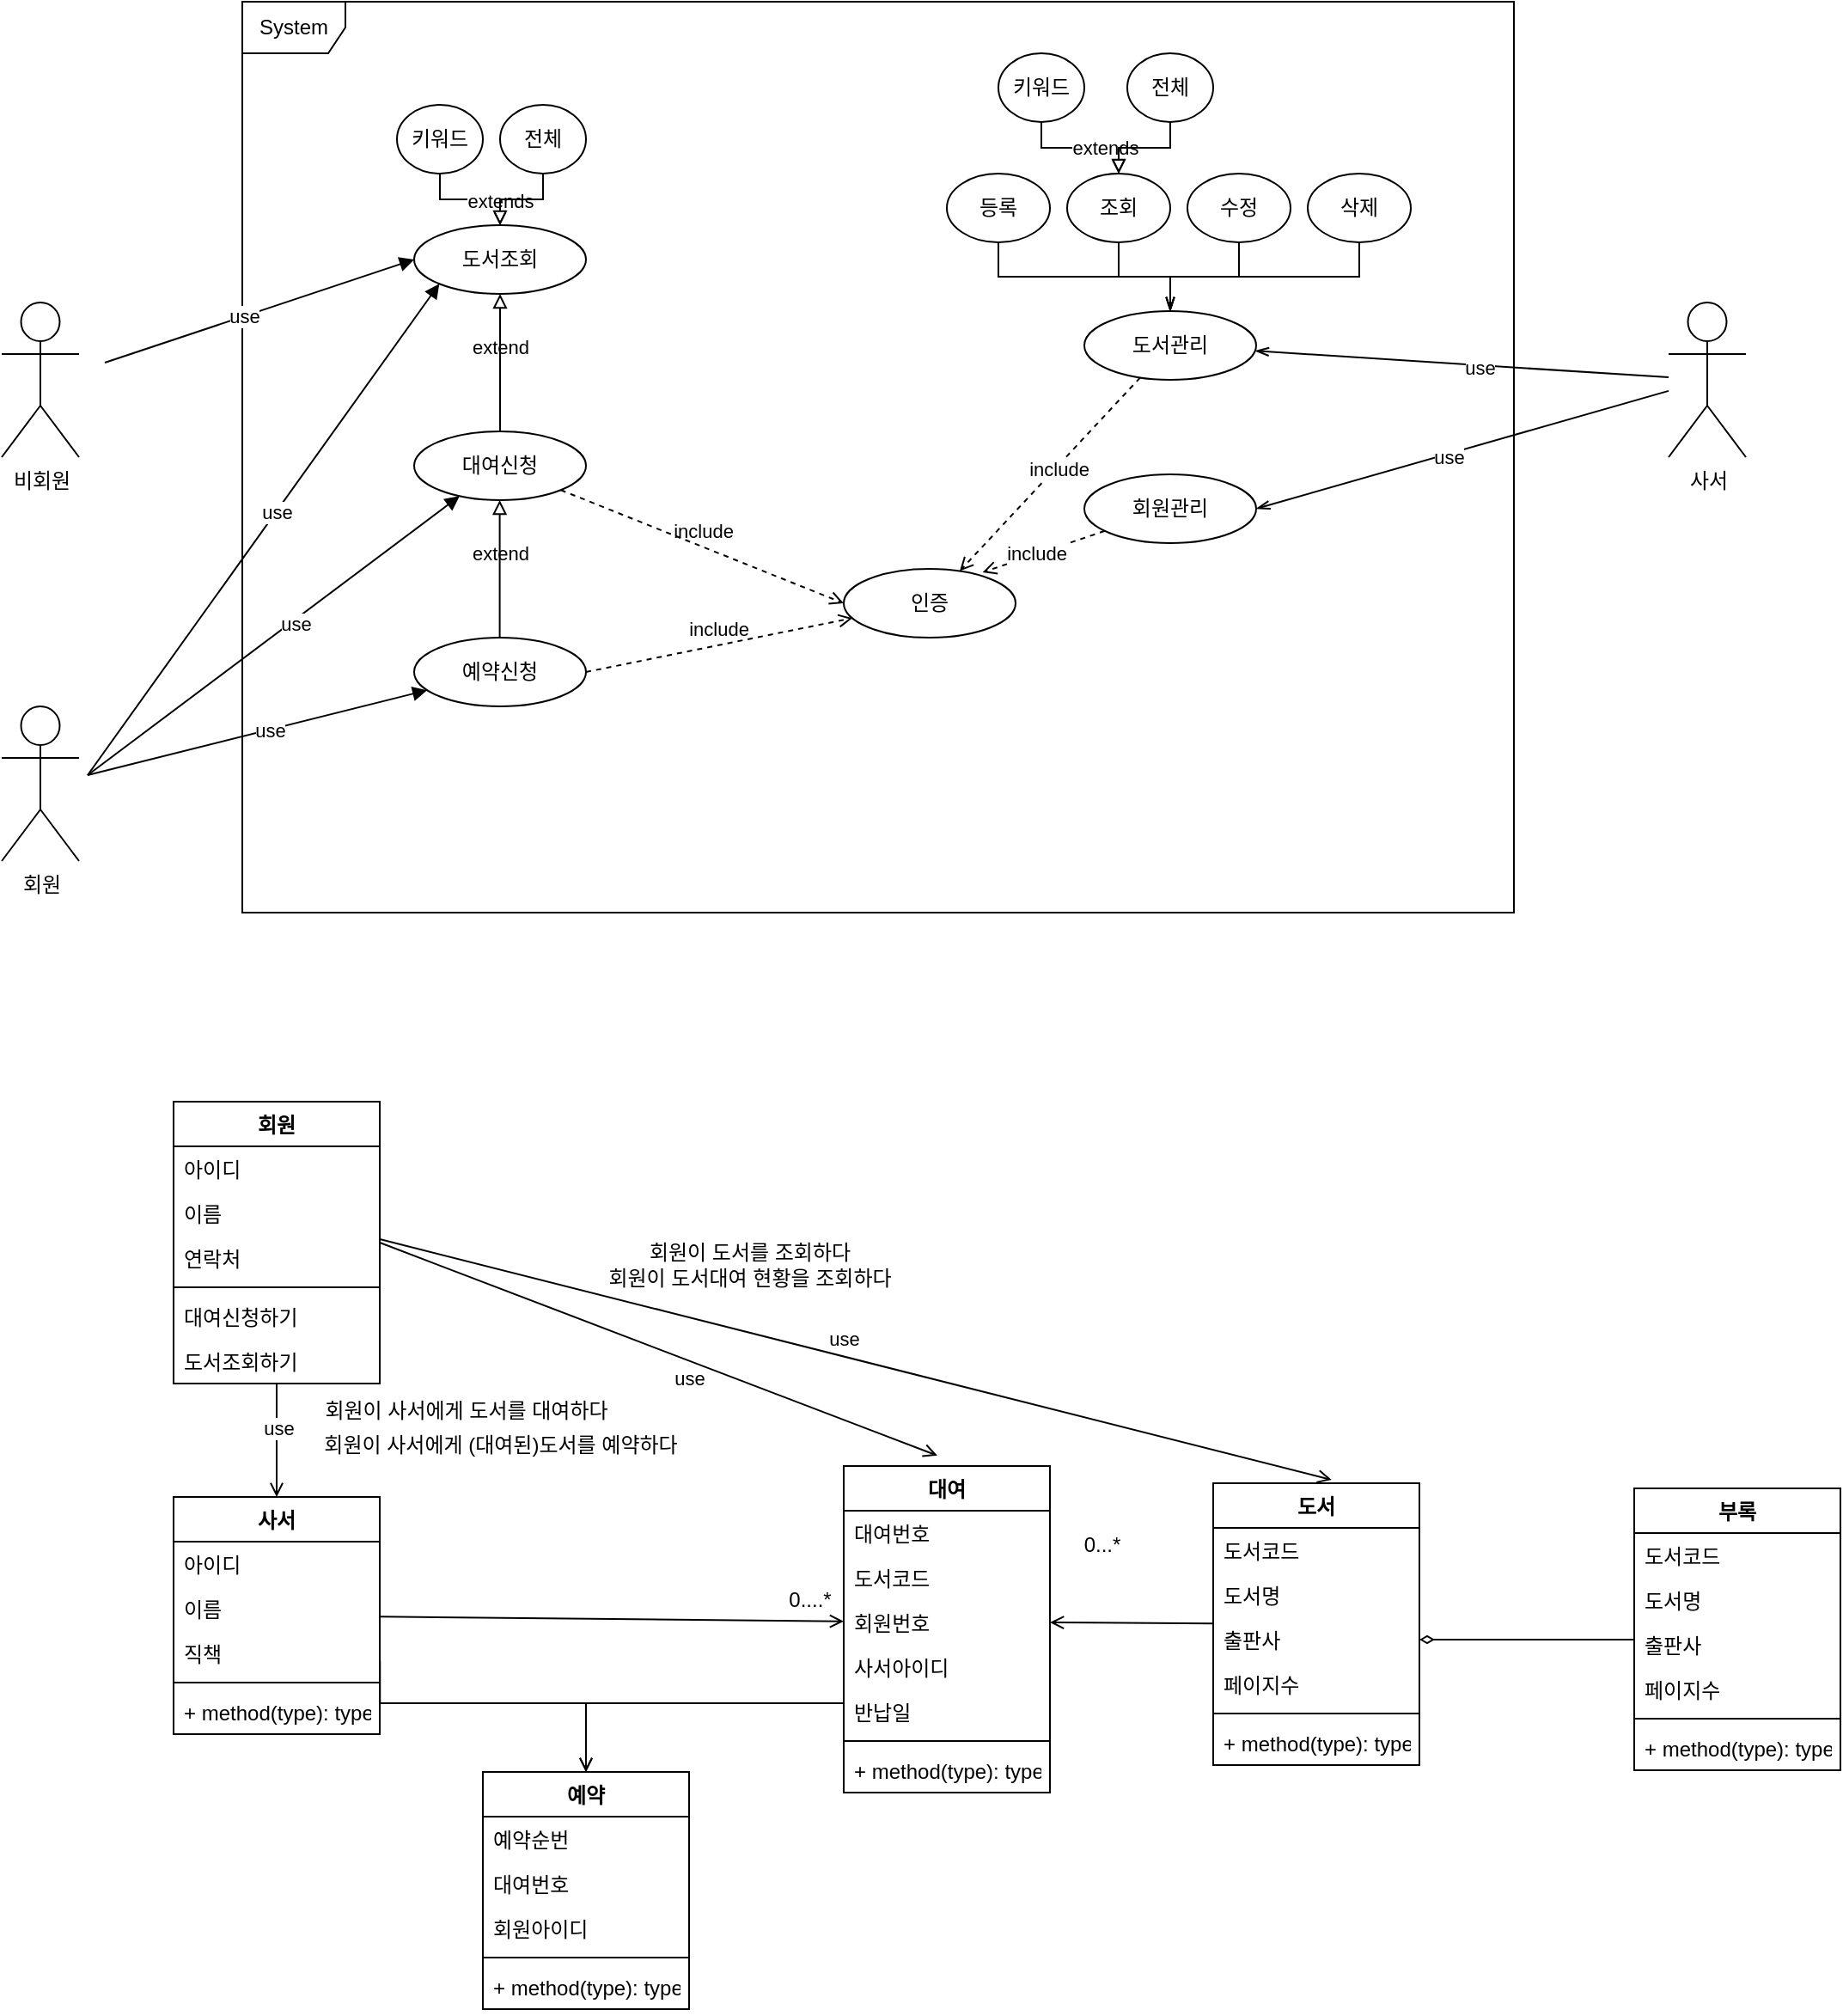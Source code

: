 <mxfile version="17.5.0" type="device" pages="2"><diagram id="OD5fHsqOZB4UM5-evSd-" name="Teacher"><mxGraphModel dx="1422" dy="762" grid="1" gridSize="10" guides="1" tooltips="1" connect="1" arrows="1" fold="1" page="1" pageScale="1" pageWidth="3300" pageHeight="4681" math="0" shadow="0"><root><mxCell id="0"/><mxCell id="1" parent="0"/><mxCell id="G0q7Yg4fmM_4mQ4yerlS-2" value="System" style="shape=umlFrame;whiteSpace=wrap;html=1;" parent="1" vertex="1"><mxGeometry x="260" y="30" width="740" height="530" as="geometry"/></mxCell><mxCell id="G0q7Yg4fmM_4mQ4yerlS-1" value="비회원" style="shape=umlActor;verticalLabelPosition=bottom;verticalAlign=top;html=1;" parent="1" vertex="1"><mxGeometry x="120" y="205" width="45" height="90" as="geometry"/></mxCell><mxCell id="G0q7Yg4fmM_4mQ4yerlS-3" value="회원" style="shape=umlActor;verticalLabelPosition=bottom;verticalAlign=top;html=1;" parent="1" vertex="1"><mxGeometry x="120" y="440" width="45" height="90" as="geometry"/></mxCell><mxCell id="G0q7Yg4fmM_4mQ4yerlS-39" style="edgeStyle=none;rounded=0;orthogonalLoop=1;jettySize=auto;html=1;endArrow=openThin;endFill=0;" parent="1" source="G0q7Yg4fmM_4mQ4yerlS-4" target="G0q7Yg4fmM_4mQ4yerlS-29" edge="1"><mxGeometry relative="1" as="geometry"/></mxCell><mxCell id="G0q7Yg4fmM_4mQ4yerlS-40" value="use" style="edgeLabel;html=1;align=center;verticalAlign=middle;resizable=0;points=[];" parent="G0q7Yg4fmM_4mQ4yerlS-39" vertex="1" connectable="0"><mxGeometry x="-0.085" y="1" relative="1" as="geometry"><mxPoint as="offset"/></mxGeometry></mxCell><mxCell id="G0q7Yg4fmM_4mQ4yerlS-46" style="rounded=0;orthogonalLoop=1;jettySize=auto;elbow=vertical;html=1;entryX=1;entryY=0.5;entryDx=0;entryDy=0;endArrow=openThin;endFill=0;" parent="1" source="G0q7Yg4fmM_4mQ4yerlS-4" target="G0q7Yg4fmM_4mQ4yerlS-30" edge="1"><mxGeometry relative="1" as="geometry"/></mxCell><mxCell id="G0q7Yg4fmM_4mQ4yerlS-47" value="use" style="edgeLabel;html=1;align=center;verticalAlign=middle;resizable=0;points=[];" parent="G0q7Yg4fmM_4mQ4yerlS-46" vertex="1" connectable="0"><mxGeometry x="0.072" y="2" relative="1" as="geometry"><mxPoint as="offset"/></mxGeometry></mxCell><mxCell id="G0q7Yg4fmM_4mQ4yerlS-4" value="사서" style="shape=umlActor;verticalLabelPosition=bottom;verticalAlign=top;html=1;" parent="1" vertex="1"><mxGeometry x="1090" y="205" width="45" height="90" as="geometry"/></mxCell><mxCell id="G0q7Yg4fmM_4mQ4yerlS-7" value="도서조회" style="ellipse;whiteSpace=wrap;html=1;" parent="1" vertex="1"><mxGeometry x="360" y="160" width="100" height="40" as="geometry"/></mxCell><mxCell id="G0q7Yg4fmM_4mQ4yerlS-8" value="대여신청" style="ellipse;whiteSpace=wrap;html=1;" parent="1" vertex="1"><mxGeometry x="360" y="280" width="100" height="40" as="geometry"/></mxCell><mxCell id="G0q7Yg4fmM_4mQ4yerlS-9" value="예약신청" style="ellipse;whiteSpace=wrap;html=1;" parent="1" vertex="1"><mxGeometry x="360" y="400" width="100" height="40" as="geometry"/></mxCell><mxCell id="G0q7Yg4fmM_4mQ4yerlS-12" value="" style="html=1;verticalAlign=bottom;endArrow=block;rounded=0;entryX=0;entryY=0.5;entryDx=0;entryDy=0;" parent="1" target="G0q7Yg4fmM_4mQ4yerlS-7" edge="1"><mxGeometry width="80" relative="1" as="geometry"><mxPoint x="180" y="240" as="sourcePoint"/><mxPoint x="260" y="240" as="targetPoint"/></mxGeometry></mxCell><mxCell id="G0q7Yg4fmM_4mQ4yerlS-25" value="use" style="edgeLabel;html=1;align=center;verticalAlign=middle;resizable=0;points=[];" parent="G0q7Yg4fmM_4mQ4yerlS-12" vertex="1" connectable="0"><mxGeometry x="-0.106" relative="1" as="geometry"><mxPoint as="offset"/></mxGeometry></mxCell><mxCell id="G0q7Yg4fmM_4mQ4yerlS-13" value="" style="html=1;verticalAlign=bottom;endArrow=block;rounded=0;entryX=0;entryY=1;entryDx=0;entryDy=0;" parent="1" target="G0q7Yg4fmM_4mQ4yerlS-7" edge="1"><mxGeometry width="80" relative="1" as="geometry"><mxPoint x="170" y="480" as="sourcePoint"/><mxPoint x="353.119" y="424.995" as="targetPoint"/></mxGeometry></mxCell><mxCell id="G0q7Yg4fmM_4mQ4yerlS-26" value="use" style="edgeLabel;html=1;align=center;verticalAlign=middle;resizable=0;points=[];" parent="G0q7Yg4fmM_4mQ4yerlS-13" vertex="1" connectable="0"><mxGeometry x="0.07" relative="1" as="geometry"><mxPoint as="offset"/></mxGeometry></mxCell><mxCell id="G0q7Yg4fmM_4mQ4yerlS-14" value="extend" style="html=1;verticalAlign=bottom;labelBackgroundColor=none;endArrow=block;endFill=0;rounded=0;entryX=0.5;entryY=1;entryDx=0;entryDy=0;" parent="1" source="G0q7Yg4fmM_4mQ4yerlS-8" target="G0q7Yg4fmM_4mQ4yerlS-7" edge="1"><mxGeometry width="160" relative="1" as="geometry"><mxPoint x="520" y="249.5" as="sourcePoint"/><mxPoint x="680" y="249.5" as="targetPoint"/></mxGeometry></mxCell><mxCell id="G0q7Yg4fmM_4mQ4yerlS-15" value="extend" style="html=1;verticalAlign=bottom;labelBackgroundColor=none;endArrow=block;endFill=0;rounded=0;entryX=0.5;entryY=1;entryDx=0;entryDy=0;" parent="1" edge="1"><mxGeometry width="160" relative="1" as="geometry"><mxPoint x="409.8" y="400" as="sourcePoint"/><mxPoint x="409.8" y="320" as="targetPoint"/></mxGeometry></mxCell><mxCell id="G0q7Yg4fmM_4mQ4yerlS-16" value="" style="html=1;verticalAlign=bottom;endArrow=block;rounded=0;" parent="1" target="G0q7Yg4fmM_4mQ4yerlS-8" edge="1"><mxGeometry width="80" relative="1" as="geometry"><mxPoint x="170" y="480" as="sourcePoint"/><mxPoint x="384.746" y="204.183" as="targetPoint"/></mxGeometry></mxCell><mxCell id="G0q7Yg4fmM_4mQ4yerlS-27" value="use" style="edgeLabel;html=1;align=center;verticalAlign=middle;resizable=0;points=[];" parent="G0q7Yg4fmM_4mQ4yerlS-16" vertex="1" connectable="0"><mxGeometry x="0.108" y="-2" relative="1" as="geometry"><mxPoint as="offset"/></mxGeometry></mxCell><mxCell id="G0q7Yg4fmM_4mQ4yerlS-17" value="" style="html=1;verticalAlign=bottom;endArrow=block;rounded=0;" parent="1" target="G0q7Yg4fmM_4mQ4yerlS-9" edge="1"><mxGeometry width="80" relative="1" as="geometry"><mxPoint x="170" y="480" as="sourcePoint"/><mxPoint x="394.746" y="214.183" as="targetPoint"/></mxGeometry></mxCell><mxCell id="G0q7Yg4fmM_4mQ4yerlS-28" value="use" style="edgeLabel;html=1;align=center;verticalAlign=middle;resizable=0;points=[];" parent="G0q7Yg4fmM_4mQ4yerlS-17" vertex="1" connectable="0"><mxGeometry x="0.077" relative="1" as="geometry"><mxPoint as="offset"/></mxGeometry></mxCell><mxCell id="G0q7Yg4fmM_4mQ4yerlS-18" value="인증" style="ellipse;whiteSpace=wrap;html=1;" parent="1" vertex="1"><mxGeometry x="610" y="360" width="100" height="40" as="geometry"/></mxCell><mxCell id="G0q7Yg4fmM_4mQ4yerlS-19" value="include" style="html=1;verticalAlign=bottom;labelBackgroundColor=none;endArrow=open;endFill=0;dashed=1;rounded=0;entryX=0;entryY=0.5;entryDx=0;entryDy=0;" parent="1" source="G0q7Yg4fmM_4mQ4yerlS-8" target="G0q7Yg4fmM_4mQ4yerlS-18" edge="1"><mxGeometry width="160" relative="1" as="geometry"><mxPoint x="419.8" y="410.0" as="sourcePoint"/><mxPoint x="419.8" y="330" as="targetPoint"/></mxGeometry></mxCell><mxCell id="G0q7Yg4fmM_4mQ4yerlS-20" value="include" style="html=1;verticalAlign=bottom;labelBackgroundColor=none;endArrow=open;endFill=0;dashed=1;rounded=0;exitX=1;exitY=0.5;exitDx=0;exitDy=0;entryX=0.051;entryY=0.716;entryDx=0;entryDy=0;entryPerimeter=0;" parent="1" source="G0q7Yg4fmM_4mQ4yerlS-9" target="G0q7Yg4fmM_4mQ4yerlS-18" edge="1"><mxGeometry width="160" relative="1" as="geometry"><mxPoint x="455.355" y="324.142" as="sourcePoint"/><mxPoint x="610" y="380" as="targetPoint"/></mxGeometry></mxCell><mxCell id="G0q7Yg4fmM_4mQ4yerlS-55" style="edgeStyle=none;rounded=0;orthogonalLoop=1;jettySize=auto;html=1;dashed=1;endArrow=open;endFill=0;elbow=vertical;" parent="1" source="G0q7Yg4fmM_4mQ4yerlS-29" target="G0q7Yg4fmM_4mQ4yerlS-18" edge="1"><mxGeometry relative="1" as="geometry"><mxPoint x="650" y="240" as="targetPoint"/></mxGeometry></mxCell><mxCell id="G0q7Yg4fmM_4mQ4yerlS-57" value="include" style="edgeLabel;html=1;align=center;verticalAlign=middle;resizable=0;points=[];" parent="G0q7Yg4fmM_4mQ4yerlS-55" vertex="1" connectable="0"><mxGeometry x="-0.075" y="1" relative="1" as="geometry"><mxPoint as="offset"/></mxGeometry></mxCell><mxCell id="G0q7Yg4fmM_4mQ4yerlS-29" value="도서관리" style="ellipse;whiteSpace=wrap;html=1;" parent="1" vertex="1"><mxGeometry x="750" y="210" width="100" height="40" as="geometry"/></mxCell><mxCell id="G0q7Yg4fmM_4mQ4yerlS-56" style="edgeStyle=none;rounded=0;orthogonalLoop=1;jettySize=auto;html=1;entryX=0.808;entryY=0.05;entryDx=0;entryDy=0;entryPerimeter=0;dashed=1;endArrow=open;endFill=0;elbow=vertical;" parent="1" source="G0q7Yg4fmM_4mQ4yerlS-30" target="G0q7Yg4fmM_4mQ4yerlS-18" edge="1"><mxGeometry relative="1" as="geometry"/></mxCell><mxCell id="G0q7Yg4fmM_4mQ4yerlS-58" value="include" style="edgeLabel;html=1;align=center;verticalAlign=middle;resizable=0;points=[];" parent="G0q7Yg4fmM_4mQ4yerlS-56" vertex="1" connectable="0"><mxGeometry x="0.126" y="-1" relative="1" as="geometry"><mxPoint as="offset"/></mxGeometry></mxCell><mxCell id="G0q7Yg4fmM_4mQ4yerlS-30" value="회원관리" style="ellipse;whiteSpace=wrap;html=1;" parent="1" vertex="1"><mxGeometry x="750" y="305" width="100" height="40" as="geometry"/></mxCell><mxCell id="G0q7Yg4fmM_4mQ4yerlS-35" style="rounded=0;orthogonalLoop=1;jettySize=auto;html=1;endArrow=openThin;endFill=0;edgeStyle=elbowEdgeStyle;elbow=vertical;" parent="1" source="G0q7Yg4fmM_4mQ4yerlS-31" edge="1"><mxGeometry relative="1" as="geometry"><mxPoint x="800" y="210" as="targetPoint"/></mxGeometry></mxCell><mxCell id="G0q7Yg4fmM_4mQ4yerlS-31" value="등록" style="ellipse;whiteSpace=wrap;html=1;" parent="1" vertex="1"><mxGeometry x="670" y="130" width="60" height="40" as="geometry"/></mxCell><mxCell id="G0q7Yg4fmM_4mQ4yerlS-36" style="edgeStyle=elbowEdgeStyle;rounded=0;orthogonalLoop=1;jettySize=auto;html=1;endArrow=openThin;endFill=0;elbow=vertical;" parent="1" source="G0q7Yg4fmM_4mQ4yerlS-32" target="G0q7Yg4fmM_4mQ4yerlS-29" edge="1"><mxGeometry relative="1" as="geometry"/></mxCell><mxCell id="G0q7Yg4fmM_4mQ4yerlS-32" value="조회&lt;span style=&quot;color: rgba(0 , 0 , 0 , 0) ; font-family: monospace ; font-size: 0px&quot;&gt;%3CmxGraphModel%3E%3Croot%3E%3CmxCell%20id%3D%220%22%2F%3E%3CmxCell%20id%3D%221%22%20parent%3D%220%22%2F%3E%3CmxCell%20id%3D%222%22%20value%3D%22%EB%93%B1%EB%A1%9D%22%20style%3D%22ellipse%3BwhiteSpace%3Dwrap%3Bhtml%3D1%3B%22%20vertex%3D%221%22%20parent%3D%221%22%3E%3CmxGeometry%20x%3D%22600%22%20y%3D%22150%22%20width%3D%2260%22%20height%3D%2240%22%20as%3D%22geometry%22%2F%3E%3C%2FmxCell%3E%3C%2Froot%3E%3C%2FmxGraphModel%3E&lt;/span&gt;" style="ellipse;whiteSpace=wrap;html=1;" parent="1" vertex="1"><mxGeometry x="740" y="130" width="60" height="40" as="geometry"/></mxCell><mxCell id="G0q7Yg4fmM_4mQ4yerlS-37" style="edgeStyle=elbowEdgeStyle;rounded=0;orthogonalLoop=1;jettySize=auto;html=1;endArrow=openThin;endFill=0;elbow=vertical;" parent="1" source="G0q7Yg4fmM_4mQ4yerlS-33" edge="1"><mxGeometry relative="1" as="geometry"><mxPoint x="800" y="210" as="targetPoint"/></mxGeometry></mxCell><mxCell id="G0q7Yg4fmM_4mQ4yerlS-33" value="수정" style="ellipse;whiteSpace=wrap;html=1;" parent="1" vertex="1"><mxGeometry x="810" y="130" width="60" height="40" as="geometry"/></mxCell><mxCell id="G0q7Yg4fmM_4mQ4yerlS-38" style="edgeStyle=elbowEdgeStyle;rounded=0;orthogonalLoop=1;jettySize=auto;html=1;endArrow=openThin;endFill=0;entryX=0.5;entryY=0;entryDx=0;entryDy=0;elbow=vertical;" parent="1" source="G0q7Yg4fmM_4mQ4yerlS-34" target="G0q7Yg4fmM_4mQ4yerlS-29" edge="1"><mxGeometry relative="1" as="geometry"><mxPoint x="830" y="210" as="targetPoint"/></mxGeometry></mxCell><mxCell id="G0q7Yg4fmM_4mQ4yerlS-34" value="삭제" style="ellipse;whiteSpace=wrap;html=1;" parent="1" vertex="1"><mxGeometry x="880" y="130" width="60" height="40" as="geometry"/></mxCell><mxCell id="G0q7Yg4fmM_4mQ4yerlS-43" style="edgeStyle=elbowEdgeStyle;rounded=0;orthogonalLoop=1;jettySize=auto;elbow=vertical;html=1;endArrow=block;endFill=0;" parent="1" source="G0q7Yg4fmM_4mQ4yerlS-41" target="G0q7Yg4fmM_4mQ4yerlS-32" edge="1"><mxGeometry relative="1" as="geometry"/></mxCell><mxCell id="G0q7Yg4fmM_4mQ4yerlS-45" value="extends" style="edgeLabel;html=1;align=center;verticalAlign=middle;resizable=0;points=[];" parent="G0q7Yg4fmM_4mQ4yerlS-43" vertex="1" connectable="0"><mxGeometry x="0.392" relative="1" as="geometry"><mxPoint as="offset"/></mxGeometry></mxCell><mxCell id="G0q7Yg4fmM_4mQ4yerlS-41" value="키워드" style="ellipse;whiteSpace=wrap;html=1;" parent="1" vertex="1"><mxGeometry x="700" y="60" width="50" height="40" as="geometry"/></mxCell><mxCell id="G0q7Yg4fmM_4mQ4yerlS-44" style="edgeStyle=elbowEdgeStyle;rounded=0;orthogonalLoop=1;jettySize=auto;elbow=vertical;html=1;endArrow=block;endFill=0;" parent="1" source="G0q7Yg4fmM_4mQ4yerlS-42" edge="1"><mxGeometry relative="1" as="geometry"><mxPoint x="770" y="130" as="targetPoint"/></mxGeometry></mxCell><mxCell id="G0q7Yg4fmM_4mQ4yerlS-42" value="전체" style="ellipse;whiteSpace=wrap;html=1;" parent="1" vertex="1"><mxGeometry x="775" y="60" width="50" height="40" as="geometry"/></mxCell><mxCell id="G0q7Yg4fmM_4mQ4yerlS-50" style="edgeStyle=elbowEdgeStyle;rounded=0;orthogonalLoop=1;jettySize=auto;html=1;endArrow=block;endFill=0;elbow=vertical;" parent="1" source="G0q7Yg4fmM_4mQ4yerlS-48" target="G0q7Yg4fmM_4mQ4yerlS-7" edge="1"><mxGeometry relative="1" as="geometry"/></mxCell><mxCell id="G0q7Yg4fmM_4mQ4yerlS-52" value="extends" style="edgeLabel;html=1;align=center;verticalAlign=middle;resizable=0;points=[];" parent="G0q7Yg4fmM_4mQ4yerlS-50" vertex="1" connectable="0"><mxGeometry x="0.159" y="-1" relative="1" as="geometry"><mxPoint x="12" as="offset"/></mxGeometry></mxCell><mxCell id="G0q7Yg4fmM_4mQ4yerlS-48" value="키워드" style="ellipse;whiteSpace=wrap;html=1;" parent="1" vertex="1"><mxGeometry x="350" y="90" width="50" height="40" as="geometry"/></mxCell><mxCell id="G0q7Yg4fmM_4mQ4yerlS-51" style="edgeStyle=elbowEdgeStyle;rounded=0;orthogonalLoop=1;jettySize=auto;elbow=vertical;html=1;endArrow=block;endFill=0;" parent="1" source="G0q7Yg4fmM_4mQ4yerlS-49" edge="1"><mxGeometry relative="1" as="geometry"><mxPoint x="410" y="160" as="targetPoint"/></mxGeometry></mxCell><mxCell id="G0q7Yg4fmM_4mQ4yerlS-49" value="전체" style="ellipse;whiteSpace=wrap;html=1;" parent="1" vertex="1"><mxGeometry x="410" y="90" width="50" height="40" as="geometry"/></mxCell><mxCell id="oc80ed_WJZEJFXCcwkFT-4" value="회원이 사서에게 도서를 대여하다" style="text;html=1;align=center;verticalAlign=middle;resizable=0;points=[];autosize=1;strokeColor=none;fillColor=none;" vertex="1" parent="1"><mxGeometry x="295" y="840" width="190" height="20" as="geometry"/></mxCell><mxCell id="oc80ed_WJZEJFXCcwkFT-6" value="회원이 사서에게 (대여된)도서를 예약하다" style="text;html=1;align=center;verticalAlign=middle;resizable=0;points=[];autosize=1;strokeColor=none;fillColor=none;" vertex="1" parent="1"><mxGeometry x="290" y="860" width="240" height="20" as="geometry"/></mxCell><mxCell id="oc80ed_WJZEJFXCcwkFT-32" style="edgeStyle=none;rounded=0;orthogonalLoop=1;jettySize=auto;html=1;endArrow=open;endFill=0;elbow=vertical;" edge="1" parent="1" source="oc80ed_WJZEJFXCcwkFT-11" target="oc80ed_WJZEJFXCcwkFT-72"><mxGeometry relative="1" as="geometry"/></mxCell><mxCell id="oc80ed_WJZEJFXCcwkFT-11" value="사서" style="swimlane;fontStyle=1;align=center;verticalAlign=top;childLayout=stackLayout;horizontal=1;startSize=26;horizontalStack=0;resizeParent=1;resizeParentMax=0;resizeLast=0;collapsible=1;marginBottom=0;" vertex="1" parent="1"><mxGeometry x="220" y="900" width="120" height="138" as="geometry"/></mxCell><mxCell id="oc80ed_WJZEJFXCcwkFT-12" value="아이디" style="text;strokeColor=none;fillColor=none;align=left;verticalAlign=top;spacingLeft=4;spacingRight=4;overflow=hidden;rotatable=0;points=[[0,0.5],[1,0.5]];portConstraint=eastwest;" vertex="1" parent="oc80ed_WJZEJFXCcwkFT-11"><mxGeometry y="26" width="120" height="26" as="geometry"/></mxCell><mxCell id="oc80ed_WJZEJFXCcwkFT-62" value="이름" style="text;strokeColor=none;fillColor=none;align=left;verticalAlign=top;spacingLeft=4;spacingRight=4;overflow=hidden;rotatable=0;points=[[0,0.5],[1,0.5]];portConstraint=eastwest;" vertex="1" parent="oc80ed_WJZEJFXCcwkFT-11"><mxGeometry y="52" width="120" height="26" as="geometry"/></mxCell><mxCell id="oc80ed_WJZEJFXCcwkFT-63" value="직책" style="text;strokeColor=none;fillColor=none;align=left;verticalAlign=top;spacingLeft=4;spacingRight=4;overflow=hidden;rotatable=0;points=[[0,0.5],[1,0.5]];portConstraint=eastwest;" vertex="1" parent="oc80ed_WJZEJFXCcwkFT-11"><mxGeometry y="78" width="120" height="26" as="geometry"/></mxCell><mxCell id="oc80ed_WJZEJFXCcwkFT-13" value="" style="line;strokeWidth=1;fillColor=none;align=left;verticalAlign=middle;spacingTop=-1;spacingLeft=3;spacingRight=3;rotatable=0;labelPosition=right;points=[];portConstraint=eastwest;" vertex="1" parent="oc80ed_WJZEJFXCcwkFT-11"><mxGeometry y="104" width="120" height="8" as="geometry"/></mxCell><mxCell id="oc80ed_WJZEJFXCcwkFT-14" value="+ method(type): type" style="text;strokeColor=none;fillColor=none;align=left;verticalAlign=top;spacingLeft=4;spacingRight=4;overflow=hidden;rotatable=0;points=[[0,0.5],[1,0.5]];portConstraint=eastwest;" vertex="1" parent="oc80ed_WJZEJFXCcwkFT-11"><mxGeometry y="112" width="120" height="26" as="geometry"/></mxCell><mxCell id="oc80ed_WJZEJFXCcwkFT-33" style="edgeStyle=none;rounded=0;orthogonalLoop=1;jettySize=auto;html=1;entryX=1;entryY=0.5;entryDx=0;entryDy=0;endArrow=open;endFill=0;elbow=vertical;" edge="1" parent="1" source="oc80ed_WJZEJFXCcwkFT-19" target="oc80ed_WJZEJFXCcwkFT-72"><mxGeometry relative="1" as="geometry"/></mxCell><mxCell id="oc80ed_WJZEJFXCcwkFT-19" value="도서" style="swimlane;fontStyle=1;align=center;verticalAlign=top;childLayout=stackLayout;horizontal=1;startSize=26;horizontalStack=0;resizeParent=1;resizeParentMax=0;resizeLast=0;collapsible=1;marginBottom=0;" vertex="1" parent="1"><mxGeometry x="825" y="892" width="120" height="164" as="geometry"/></mxCell><mxCell id="oc80ed_WJZEJFXCcwkFT-20" value="도서코드" style="text;strokeColor=none;fillColor=none;align=left;verticalAlign=top;spacingLeft=4;spacingRight=4;overflow=hidden;rotatable=0;points=[[0,0.5],[1,0.5]];portConstraint=eastwest;" vertex="1" parent="oc80ed_WJZEJFXCcwkFT-19"><mxGeometry y="26" width="120" height="26" as="geometry"/></mxCell><mxCell id="oc80ed_WJZEJFXCcwkFT-66" value="도서명" style="text;strokeColor=none;fillColor=none;align=left;verticalAlign=top;spacingLeft=4;spacingRight=4;overflow=hidden;rotatable=0;points=[[0,0.5],[1,0.5]];portConstraint=eastwest;" vertex="1" parent="oc80ed_WJZEJFXCcwkFT-19"><mxGeometry y="52" width="120" height="26" as="geometry"/></mxCell><mxCell id="oc80ed_WJZEJFXCcwkFT-67" value="출판사" style="text;strokeColor=none;fillColor=none;align=left;verticalAlign=top;spacingLeft=4;spacingRight=4;overflow=hidden;rotatable=0;points=[[0,0.5],[1,0.5]];portConstraint=eastwest;" vertex="1" parent="oc80ed_WJZEJFXCcwkFT-19"><mxGeometry y="78" width="120" height="26" as="geometry"/></mxCell><mxCell id="oc80ed_WJZEJFXCcwkFT-68" value="페이지수" style="text;strokeColor=none;fillColor=none;align=left;verticalAlign=top;spacingLeft=4;spacingRight=4;overflow=hidden;rotatable=0;points=[[0,0.5],[1,0.5]];portConstraint=eastwest;" vertex="1" parent="oc80ed_WJZEJFXCcwkFT-19"><mxGeometry y="104" width="120" height="26" as="geometry"/></mxCell><mxCell id="oc80ed_WJZEJFXCcwkFT-21" value="" style="line;strokeWidth=1;fillColor=none;align=left;verticalAlign=middle;spacingTop=-1;spacingLeft=3;spacingRight=3;rotatable=0;labelPosition=right;points=[];portConstraint=eastwest;" vertex="1" parent="oc80ed_WJZEJFXCcwkFT-19"><mxGeometry y="130" width="120" height="8" as="geometry"/></mxCell><mxCell id="oc80ed_WJZEJFXCcwkFT-22" value="+ method(type): type" style="text;strokeColor=none;fillColor=none;align=left;verticalAlign=top;spacingLeft=4;spacingRight=4;overflow=hidden;rotatable=0;points=[[0,0.5],[1,0.5]];portConstraint=eastwest;" vertex="1" parent="oc80ed_WJZEJFXCcwkFT-19"><mxGeometry y="138" width="120" height="26" as="geometry"/></mxCell><mxCell id="oc80ed_WJZEJFXCcwkFT-25" value="0...*" style="text;html=1;align=center;verticalAlign=middle;resizable=0;points=[];autosize=1;strokeColor=none;fillColor=none;" vertex="1" parent="1"><mxGeometry x="740" y="918" width="40" height="20" as="geometry"/></mxCell><mxCell id="oc80ed_WJZEJFXCcwkFT-26" value="0....*" style="text;html=1;align=center;verticalAlign=middle;resizable=0;points=[];autosize=1;strokeColor=none;fillColor=none;" vertex="1" parent="1"><mxGeometry x="570" y="950" width="40" height="20" as="geometry"/></mxCell><mxCell id="oc80ed_WJZEJFXCcwkFT-27" value="대여" style="swimlane;fontStyle=1;align=center;verticalAlign=top;childLayout=stackLayout;horizontal=1;startSize=26;horizontalStack=0;resizeParent=1;resizeParentMax=0;resizeLast=0;collapsible=1;marginBottom=0;" vertex="1" parent="1"><mxGeometry x="610" y="882" width="120" height="190" as="geometry"/></mxCell><mxCell id="oc80ed_WJZEJFXCcwkFT-28" value="대여번호" style="text;strokeColor=none;fillColor=none;align=left;verticalAlign=top;spacingLeft=4;spacingRight=4;overflow=hidden;rotatable=0;points=[[0,0.5],[1,0.5]];portConstraint=eastwest;" vertex="1" parent="oc80ed_WJZEJFXCcwkFT-27"><mxGeometry y="26" width="120" height="26" as="geometry"/></mxCell><mxCell id="oc80ed_WJZEJFXCcwkFT-70" value="도서코드" style="text;strokeColor=none;fillColor=none;align=left;verticalAlign=top;spacingLeft=4;spacingRight=4;overflow=hidden;rotatable=0;points=[[0,0.5],[1,0.5]];portConstraint=eastwest;" vertex="1" parent="oc80ed_WJZEJFXCcwkFT-27"><mxGeometry y="52" width="120" height="26" as="geometry"/></mxCell><mxCell id="oc80ed_WJZEJFXCcwkFT-72" value="회원번호" style="text;strokeColor=none;fillColor=none;align=left;verticalAlign=top;spacingLeft=4;spacingRight=4;overflow=hidden;rotatable=0;points=[[0,0.5],[1,0.5]];portConstraint=eastwest;" vertex="1" parent="oc80ed_WJZEJFXCcwkFT-27"><mxGeometry y="78" width="120" height="26" as="geometry"/></mxCell><mxCell id="oc80ed_WJZEJFXCcwkFT-73" value="사서아이디" style="text;strokeColor=none;fillColor=none;align=left;verticalAlign=top;spacingLeft=4;spacingRight=4;overflow=hidden;rotatable=0;points=[[0,0.5],[1,0.5]];portConstraint=eastwest;" vertex="1" parent="oc80ed_WJZEJFXCcwkFT-27"><mxGeometry y="104" width="120" height="26" as="geometry"/></mxCell><mxCell id="oc80ed_WJZEJFXCcwkFT-71" value="반납일" style="text;strokeColor=none;fillColor=none;align=left;verticalAlign=top;spacingLeft=4;spacingRight=4;overflow=hidden;rotatable=0;points=[[0,0.5],[1,0.5]];portConstraint=eastwest;" vertex="1" parent="oc80ed_WJZEJFXCcwkFT-27"><mxGeometry y="130" width="120" height="26" as="geometry"/></mxCell><mxCell id="oc80ed_WJZEJFXCcwkFT-29" value="" style="line;strokeWidth=1;fillColor=none;align=left;verticalAlign=middle;spacingTop=-1;spacingLeft=3;spacingRight=3;rotatable=0;labelPosition=right;points=[];portConstraint=eastwest;" vertex="1" parent="oc80ed_WJZEJFXCcwkFT-27"><mxGeometry y="156" width="120" height="8" as="geometry"/></mxCell><mxCell id="oc80ed_WJZEJFXCcwkFT-30" value="+ method(type): type" style="text;strokeColor=none;fillColor=none;align=left;verticalAlign=top;spacingLeft=4;spacingRight=4;overflow=hidden;rotatable=0;points=[[0,0.5],[1,0.5]];portConstraint=eastwest;" vertex="1" parent="oc80ed_WJZEJFXCcwkFT-27"><mxGeometry y="164" width="120" height="26" as="geometry"/></mxCell><mxCell id="oc80ed_WJZEJFXCcwkFT-34" value="예약" style="swimlane;fontStyle=1;align=center;verticalAlign=top;childLayout=stackLayout;horizontal=1;startSize=26;horizontalStack=0;resizeParent=1;resizeParentMax=0;resizeLast=0;collapsible=1;marginBottom=0;" vertex="1" parent="1"><mxGeometry x="400" y="1060" width="120" height="138" as="geometry"/></mxCell><mxCell id="oc80ed_WJZEJFXCcwkFT-74" value="예약순번" style="text;strokeColor=none;fillColor=none;align=left;verticalAlign=top;spacingLeft=4;spacingRight=4;overflow=hidden;rotatable=0;points=[[0,0.5],[1,0.5]];portConstraint=eastwest;" vertex="1" parent="oc80ed_WJZEJFXCcwkFT-34"><mxGeometry y="26" width="120" height="26" as="geometry"/></mxCell><mxCell id="oc80ed_WJZEJFXCcwkFT-35" value="대여번호" style="text;strokeColor=none;fillColor=none;align=left;verticalAlign=top;spacingLeft=4;spacingRight=4;overflow=hidden;rotatable=0;points=[[0,0.5],[1,0.5]];portConstraint=eastwest;" vertex="1" parent="oc80ed_WJZEJFXCcwkFT-34"><mxGeometry y="52" width="120" height="26" as="geometry"/></mxCell><mxCell id="oc80ed_WJZEJFXCcwkFT-75" value="회원아이디" style="text;strokeColor=none;fillColor=none;align=left;verticalAlign=top;spacingLeft=4;spacingRight=4;overflow=hidden;rotatable=0;points=[[0,0.5],[1,0.5]];portConstraint=eastwest;" vertex="1" parent="oc80ed_WJZEJFXCcwkFT-34"><mxGeometry y="78" width="120" height="26" as="geometry"/></mxCell><mxCell id="oc80ed_WJZEJFXCcwkFT-36" value="" style="line;strokeWidth=1;fillColor=none;align=left;verticalAlign=middle;spacingTop=-1;spacingLeft=3;spacingRight=3;rotatable=0;labelPosition=right;points=[];portConstraint=eastwest;" vertex="1" parent="oc80ed_WJZEJFXCcwkFT-34"><mxGeometry y="104" width="120" height="8" as="geometry"/></mxCell><mxCell id="oc80ed_WJZEJFXCcwkFT-37" value="+ method(type): type" style="text;strokeColor=none;fillColor=none;align=left;verticalAlign=top;spacingLeft=4;spacingRight=4;overflow=hidden;rotatable=0;points=[[0,0.5],[1,0.5]];portConstraint=eastwest;" vertex="1" parent="oc80ed_WJZEJFXCcwkFT-34"><mxGeometry y="112" width="120" height="26" as="geometry"/></mxCell><mxCell id="oc80ed_WJZEJFXCcwkFT-51" style="edgeStyle=none;rounded=0;orthogonalLoop=1;jettySize=auto;html=1;entryX=0.5;entryY=0;entryDx=0;entryDy=0;endArrow=open;endFill=0;elbow=vertical;" edge="1" parent="1" source="oc80ed_WJZEJFXCcwkFT-47" target="oc80ed_WJZEJFXCcwkFT-11"><mxGeometry relative="1" as="geometry"/></mxCell><mxCell id="oc80ed_WJZEJFXCcwkFT-52" value="use" style="edgeLabel;html=1;align=center;verticalAlign=middle;resizable=0;points=[];" vertex="1" connectable="0" parent="oc80ed_WJZEJFXCcwkFT-51"><mxGeometry x="-0.227" y="1" relative="1" as="geometry"><mxPoint as="offset"/></mxGeometry></mxCell><mxCell id="oc80ed_WJZEJFXCcwkFT-55" style="edgeStyle=none;rounded=0;orthogonalLoop=1;jettySize=auto;html=1;entryX=0.454;entryY=-0.032;entryDx=0;entryDy=0;entryPerimeter=0;startArrow=none;startFill=0;endArrow=open;endFill=0;elbow=vertical;" edge="1" parent="1" target="oc80ed_WJZEJFXCcwkFT-27"><mxGeometry relative="1" as="geometry"><mxPoint x="340" y="752" as="sourcePoint"/></mxGeometry></mxCell><mxCell id="oc80ed_WJZEJFXCcwkFT-57" value="use" style="edgeLabel;html=1;align=center;verticalAlign=middle;resizable=0;points=[];" vertex="1" connectable="0" parent="oc80ed_WJZEJFXCcwkFT-55"><mxGeometry x="-0.443" relative="1" as="geometry"><mxPoint x="90" y="44" as="offset"/></mxGeometry></mxCell><mxCell id="oc80ed_WJZEJFXCcwkFT-47" value="회원" style="swimlane;fontStyle=1;align=center;verticalAlign=top;childLayout=stackLayout;horizontal=1;startSize=26;horizontalStack=0;resizeParent=1;resizeParentMax=0;resizeLast=0;collapsible=1;marginBottom=0;" vertex="1" parent="1"><mxGeometry x="220" y="670" width="120" height="164" as="geometry"/></mxCell><mxCell id="oc80ed_WJZEJFXCcwkFT-48" value="아이디" style="text;strokeColor=none;fillColor=none;align=left;verticalAlign=top;spacingLeft=4;spacingRight=4;overflow=hidden;rotatable=0;points=[[0,0.5],[1,0.5]];portConstraint=eastwest;" vertex="1" parent="oc80ed_WJZEJFXCcwkFT-47"><mxGeometry y="26" width="120" height="26" as="geometry"/></mxCell><mxCell id="oc80ed_WJZEJFXCcwkFT-59" value="이름" style="text;strokeColor=none;fillColor=none;align=left;verticalAlign=top;spacingLeft=4;spacingRight=4;overflow=hidden;rotatable=0;points=[[0,0.5],[1,0.5]];portConstraint=eastwest;" vertex="1" parent="oc80ed_WJZEJFXCcwkFT-47"><mxGeometry y="52" width="120" height="26" as="geometry"/></mxCell><mxCell id="oc80ed_WJZEJFXCcwkFT-60" value="연락처" style="text;strokeColor=none;fillColor=none;align=left;verticalAlign=top;spacingLeft=4;spacingRight=4;overflow=hidden;rotatable=0;points=[[0,0.5],[1,0.5]];portConstraint=eastwest;" vertex="1" parent="oc80ed_WJZEJFXCcwkFT-47"><mxGeometry y="78" width="120" height="26" as="geometry"/></mxCell><mxCell id="oc80ed_WJZEJFXCcwkFT-49" value="" style="line;strokeWidth=1;fillColor=none;align=left;verticalAlign=middle;spacingTop=-1;spacingLeft=3;spacingRight=3;rotatable=0;labelPosition=right;points=[];portConstraint=eastwest;" vertex="1" parent="oc80ed_WJZEJFXCcwkFT-47"><mxGeometry y="104" width="120" height="8" as="geometry"/></mxCell><mxCell id="oc80ed_WJZEJFXCcwkFT-50" value="대여신청하기" style="text;strokeColor=none;fillColor=none;align=left;verticalAlign=top;spacingLeft=4;spacingRight=4;overflow=hidden;rotatable=0;points=[[0,0.5],[1,0.5]];portConstraint=eastwest;" vertex="1" parent="oc80ed_WJZEJFXCcwkFT-47"><mxGeometry y="112" width="120" height="26" as="geometry"/></mxCell><mxCell id="oc80ed_WJZEJFXCcwkFT-61" value="도서조회하기" style="text;strokeColor=none;fillColor=none;align=left;verticalAlign=top;spacingLeft=4;spacingRight=4;overflow=hidden;rotatable=0;points=[[0,0.5],[1,0.5]];portConstraint=eastwest;" vertex="1" parent="oc80ed_WJZEJFXCcwkFT-47"><mxGeometry y="138" width="120" height="26" as="geometry"/></mxCell><mxCell id="oc80ed_WJZEJFXCcwkFT-53" value="회원이 도서를 조회하다&lt;br&gt;회원이 도서대여 현황을 조회하다" style="text;html=1;align=center;verticalAlign=middle;resizable=0;points=[];autosize=1;strokeColor=none;fillColor=none;" vertex="1" parent="1"><mxGeometry x="460" y="750" width="190" height="30" as="geometry"/></mxCell><mxCell id="oc80ed_WJZEJFXCcwkFT-56" style="edgeStyle=none;rounded=0;orthogonalLoop=1;jettySize=auto;html=1;entryX=0.574;entryY=-0.012;entryDx=0;entryDy=0;entryPerimeter=0;startArrow=none;startFill=0;endArrow=open;endFill=0;elbow=vertical;exitX=1;exitY=0.077;exitDx=0;exitDy=0;exitPerimeter=0;" edge="1" parent="1" source="oc80ed_WJZEJFXCcwkFT-60" target="oc80ed_WJZEJFXCcwkFT-19"><mxGeometry relative="1" as="geometry"/></mxCell><mxCell id="oc80ed_WJZEJFXCcwkFT-58" value="use" style="edgeLabel;html=1;align=center;verticalAlign=middle;resizable=0;points=[];" vertex="1" connectable="0" parent="oc80ed_WJZEJFXCcwkFT-56"><mxGeometry x="-0.092" y="2" relative="1" as="geometry"><mxPoint x="18" y="-4" as="offset"/></mxGeometry></mxCell><mxCell id="oc80ed_WJZEJFXCcwkFT-64" style="edgeStyle=elbowEdgeStyle;rounded=0;orthogonalLoop=1;jettySize=auto;html=1;entryX=0.5;entryY=0;entryDx=0;entryDy=0;startArrow=none;startFill=0;endArrow=open;endFill=0;elbow=vertical;exitX=1.001;exitY=0.665;exitDx=0;exitDy=0;exitPerimeter=0;" edge="1" parent="1" source="oc80ed_WJZEJFXCcwkFT-63" target="oc80ed_WJZEJFXCcwkFT-34"><mxGeometry relative="1" as="geometry"><Array as="points"><mxPoint x="420" y="1020"/></Array></mxGeometry></mxCell><mxCell id="oc80ed_WJZEJFXCcwkFT-65" style="edgeStyle=elbowEdgeStyle;rounded=0;orthogonalLoop=1;jettySize=auto;html=1;entryX=0.5;entryY=0;entryDx=0;entryDy=0;startArrow=none;startFill=0;endArrow=open;endFill=0;elbow=vertical;" edge="1" parent="1" target="oc80ed_WJZEJFXCcwkFT-34"><mxGeometry relative="1" as="geometry"><mxPoint x="610" y="1020" as="sourcePoint"/><Array as="points"><mxPoint x="420" y="1020"/></Array></mxGeometry></mxCell><mxCell id="oc80ed_WJZEJFXCcwkFT-76" value="부록" style="swimlane;fontStyle=1;align=center;verticalAlign=top;childLayout=stackLayout;horizontal=1;startSize=26;horizontalStack=0;resizeParent=1;resizeParentMax=0;resizeLast=0;collapsible=1;marginBottom=0;" vertex="1" parent="1"><mxGeometry x="1070" y="895" width="120" height="164" as="geometry"/></mxCell><mxCell id="oc80ed_WJZEJFXCcwkFT-77" value="도서코드" style="text;strokeColor=none;fillColor=none;align=left;verticalAlign=top;spacingLeft=4;spacingRight=4;overflow=hidden;rotatable=0;points=[[0,0.5],[1,0.5]];portConstraint=eastwest;" vertex="1" parent="oc80ed_WJZEJFXCcwkFT-76"><mxGeometry y="26" width="120" height="26" as="geometry"/></mxCell><mxCell id="oc80ed_WJZEJFXCcwkFT-78" value="도서명" style="text;strokeColor=none;fillColor=none;align=left;verticalAlign=top;spacingLeft=4;spacingRight=4;overflow=hidden;rotatable=0;points=[[0,0.5],[1,0.5]];portConstraint=eastwest;" vertex="1" parent="oc80ed_WJZEJFXCcwkFT-76"><mxGeometry y="52" width="120" height="26" as="geometry"/></mxCell><mxCell id="oc80ed_WJZEJFXCcwkFT-79" value="출판사" style="text;strokeColor=none;fillColor=none;align=left;verticalAlign=top;spacingLeft=4;spacingRight=4;overflow=hidden;rotatable=0;points=[[0,0.5],[1,0.5]];portConstraint=eastwest;" vertex="1" parent="oc80ed_WJZEJFXCcwkFT-76"><mxGeometry y="78" width="120" height="26" as="geometry"/></mxCell><mxCell id="oc80ed_WJZEJFXCcwkFT-80" value="페이지수" style="text;strokeColor=none;fillColor=none;align=left;verticalAlign=top;spacingLeft=4;spacingRight=4;overflow=hidden;rotatable=0;points=[[0,0.5],[1,0.5]];portConstraint=eastwest;" vertex="1" parent="oc80ed_WJZEJFXCcwkFT-76"><mxGeometry y="104" width="120" height="26" as="geometry"/></mxCell><mxCell id="oc80ed_WJZEJFXCcwkFT-81" value="" style="line;strokeWidth=1;fillColor=none;align=left;verticalAlign=middle;spacingTop=-1;spacingLeft=3;spacingRight=3;rotatable=0;labelPosition=right;points=[];portConstraint=eastwest;" vertex="1" parent="oc80ed_WJZEJFXCcwkFT-76"><mxGeometry y="130" width="120" height="8" as="geometry"/></mxCell><mxCell id="oc80ed_WJZEJFXCcwkFT-82" value="+ method(type): type" style="text;strokeColor=none;fillColor=none;align=left;verticalAlign=top;spacingLeft=4;spacingRight=4;overflow=hidden;rotatable=0;points=[[0,0.5],[1,0.5]];portConstraint=eastwest;" vertex="1" parent="oc80ed_WJZEJFXCcwkFT-76"><mxGeometry y="138" width="120" height="26" as="geometry"/></mxCell><mxCell id="oc80ed_WJZEJFXCcwkFT-83" style="edgeStyle=elbowEdgeStyle;rounded=0;orthogonalLoop=1;jettySize=auto;elbow=vertical;html=1;entryX=1;entryY=0.5;entryDx=0;entryDy=0;startArrow=none;startFill=0;endArrow=diamondThin;endFill=0;" edge="1" parent="1" source="oc80ed_WJZEJFXCcwkFT-79" target="oc80ed_WJZEJFXCcwkFT-67"><mxGeometry relative="1" as="geometry"/></mxCell></root></mxGraphModel></diagram><diagram id="f_6pza5Nejk6cbEBdNZJ" name="Streaming"><mxGraphModel dx="1185" dy="635" grid="1" gridSize="10" guides="1" tooltips="1" connect="1" arrows="1" fold="1" page="1" pageScale="1" pageWidth="3300" pageHeight="4681" math="0" shadow="0"><root><mxCell id="0"/><mxCell id="1" parent="0"/><mxCell id="L93oKbM_xx6k1va53TRe-2" value="System" style="shape=umlFrame;whiteSpace=wrap;html=1;" parent="1" vertex="1"><mxGeometry x="460" y="550" width="710" height="680" as="geometry"/></mxCell><mxCell id="i-cHr0U1JsCwBQRqQayQ-20" style="edgeStyle=none;rounded=0;orthogonalLoop=1;jettySize=auto;html=1;entryX=0.003;entryY=0.711;entryDx=0;entryDy=0;entryPerimeter=0;endArrow=open;endFill=0;elbow=vertical;" parent="1" source="i-cHr0U1JsCwBQRqQayQ-1" target="i-cHr0U1JsCwBQRqQayQ-6" edge="1"><mxGeometry relative="1" as="geometry"/></mxCell><mxCell id="KhrWbG1VGOTlzgDR93_N-2" value="use" style="edgeLabel;html=1;align=center;verticalAlign=middle;resizable=0;points=[];" parent="i-cHr0U1JsCwBQRqQayQ-20" vertex="1" connectable="0"><mxGeometry x="-0.122" relative="1" as="geometry"><mxPoint as="offset"/></mxGeometry></mxCell><mxCell id="KhrWbG1VGOTlzgDR93_N-3" style="edgeStyle=none;rounded=0;orthogonalLoop=1;jettySize=auto;html=1;entryX=-0.034;entryY=0.626;entryDx=0;entryDy=0;endArrow=open;endFill=0;elbow=vertical;entryPerimeter=0;" parent="1" source="i-cHr0U1JsCwBQRqQayQ-1" target="i6b2iCatd1E1tVk6JtzV-1" edge="1"><mxGeometry relative="1" as="geometry"/></mxCell><mxCell id="i-cHr0U1JsCwBQRqQayQ-1" value="비회원" style="shape=umlActor;verticalLabelPosition=bottom;verticalAlign=top;html=1;outlineConnect=0;" parent="1" vertex="1"><mxGeometry x="400" y="750" width="30" height="60" as="geometry"/></mxCell><mxCell id="KhrWbG1VGOTlzgDR93_N-4" style="edgeStyle=none;rounded=0;orthogonalLoop=1;jettySize=auto;html=1;entryX=0.011;entryY=0.675;entryDx=0;entryDy=0;entryPerimeter=0;endArrow=open;endFill=0;elbow=vertical;" parent="1" source="i-cHr0U1JsCwBQRqQayQ-2" target="i-cHr0U1JsCwBQRqQayQ-12" edge="1"><mxGeometry relative="1" as="geometry"/></mxCell><mxCell id="KhrWbG1VGOTlzgDR93_N-5" style="edgeStyle=none;rounded=0;orthogonalLoop=1;jettySize=auto;html=1;entryX=0;entryY=0.5;entryDx=0;entryDy=0;endArrow=open;endFill=0;elbow=vertical;" parent="1" source="i-cHr0U1JsCwBQRqQayQ-2" target="i-cHr0U1JsCwBQRqQayQ-9" edge="1"><mxGeometry relative="1" as="geometry"/></mxCell><mxCell id="KhrWbG1VGOTlzgDR93_N-6" style="edgeStyle=none;rounded=0;orthogonalLoop=1;jettySize=auto;html=1;entryX=0;entryY=0.5;entryDx=0;entryDy=0;endArrow=open;endFill=0;elbow=vertical;" parent="1" source="i-cHr0U1JsCwBQRqQayQ-2" target="i-cHr0U1JsCwBQRqQayQ-19" edge="1"><mxGeometry relative="1" as="geometry"/></mxCell><mxCell id="R9wuITAfpideVreuvLLr-14" style="rounded=0;orthogonalLoop=1;jettySize=auto;elbow=vertical;html=1;entryX=0;entryY=0.5;entryDx=0;entryDy=0;endArrow=openThin;endFill=0;" parent="1" source="i-cHr0U1JsCwBQRqQayQ-2" target="R9wuITAfpideVreuvLLr-13" edge="1"><mxGeometry relative="1" as="geometry"/></mxCell><mxCell id="R9wuITAfpideVreuvLLr-31" style="rounded=0;orthogonalLoop=1;jettySize=auto;elbow=vertical;html=1;entryX=0.354;entryY=1.012;entryDx=0;entryDy=0;entryPerimeter=0;endArrow=open;endFill=0;" parent="1" source="i-cHr0U1JsCwBQRqQayQ-2" target="i-cHr0U1JsCwBQRqQayQ-7" edge="1"><mxGeometry relative="1" as="geometry"/></mxCell><mxCell id="i-cHr0U1JsCwBQRqQayQ-2" value="회원" style="shape=umlActor;verticalLabelPosition=bottom;verticalAlign=top;html=1;outlineConnect=0;" parent="1" vertex="1"><mxGeometry x="400" y="1060" width="30" height="60" as="geometry"/></mxCell><mxCell id="i-cHr0U1JsCwBQRqQayQ-6" value="회원가입" style="ellipse;whiteSpace=wrap;html=1;" parent="1" vertex="1"><mxGeometry x="520" y="570" width="90" height="40" as="geometry"/></mxCell><mxCell id="i-cHr0U1JsCwBQRqQayQ-7" value="음악조회" style="ellipse;whiteSpace=wrap;html=1;" parent="1" vertex="1"><mxGeometry x="580" y="720" width="90" height="40" as="geometry"/></mxCell><mxCell id="ie0RaW90_IpbZOX3YDN6-2" style="edgeStyle=none;rounded=0;orthogonalLoop=1;jettySize=auto;html=1;entryX=0;entryY=0.5;entryDx=0;entryDy=0;dashed=1;endArrow=open;endFill=0;" parent="1" source="i-cHr0U1JsCwBQRqQayQ-9" target="i-cHr0U1JsCwBQRqQayQ-10" edge="1"><mxGeometry relative="1" as="geometry"/></mxCell><mxCell id="i-cHr0U1JsCwBQRqQayQ-9" value="멤버십구매" style="ellipse;whiteSpace=wrap;html=1;" parent="1" vertex="1"><mxGeometry x="580" y="1000" width="90" height="40" as="geometry"/></mxCell><mxCell id="i-cHr0U1JsCwBQRqQayQ-10" value="인증" style="ellipse;whiteSpace=wrap;html=1;" parent="1" vertex="1"><mxGeometry x="760" y="970" width="90" height="40" as="geometry"/></mxCell><mxCell id="R9wuITAfpideVreuvLLr-4" style="edgeStyle=none;rounded=0;orthogonalLoop=1;jettySize=auto;html=1;entryX=1.003;entryY=0.389;entryDx=0;entryDy=0;entryPerimeter=0;endArrow=openThin;endFill=0;elbow=vertical;dashed=1;" parent="1" source="i-cHr0U1JsCwBQRqQayQ-11" target="i-cHr0U1JsCwBQRqQayQ-10" edge="1"><mxGeometry relative="1" as="geometry"/></mxCell><mxCell id="i-cHr0U1JsCwBQRqQayQ-11" value="음악관리" style="ellipse;whiteSpace=wrap;html=1;" parent="1" vertex="1"><mxGeometry x="960" y="820" width="90" height="40" as="geometry"/></mxCell><mxCell id="CZj4WBuGcDuUDt9jqF4N-1" style="rounded=0;orthogonalLoop=1;jettySize=auto;html=1;endArrow=open;endFill=0;dashed=1;" parent="1" source="i-cHr0U1JsCwBQRqQayQ-12" target="i-cHr0U1JsCwBQRqQayQ-10" edge="1"><mxGeometry relative="1" as="geometry"/></mxCell><mxCell id="ie0RaW90_IpbZOX3YDN6-1" value="include" style="edgeLabel;html=1;align=center;verticalAlign=middle;resizable=0;points=[];" parent="CZj4WBuGcDuUDt9jqF4N-1" vertex="1" connectable="0"><mxGeometry x="-0.176" y="1" relative="1" as="geometry"><mxPoint as="offset"/></mxGeometry></mxCell><mxCell id="i-cHr0U1JsCwBQRqQayQ-12" value="재생목록&lt;br&gt;관리" style="ellipse;whiteSpace=wrap;html=1;" parent="1" vertex="1"><mxGeometry x="580" y="940" width="90" height="40" as="geometry"/></mxCell><mxCell id="ie0RaW90_IpbZOX3YDN6-5" style="edgeStyle=elbowEdgeStyle;rounded=0;orthogonalLoop=1;jettySize=auto;elbow=vertical;html=1;endArrow=open;endFill=0;" parent="1" source="i-cHr0U1JsCwBQRqQayQ-13" edge="1"><mxGeometry relative="1" as="geometry"><mxPoint x="1000" y="820" as="targetPoint"/></mxGeometry></mxCell><mxCell id="i-cHr0U1JsCwBQRqQayQ-13" value="등록" style="ellipse;whiteSpace=wrap;html=1;" parent="1" vertex="1"><mxGeometry x="980" y="740" width="50" height="40" as="geometry"/></mxCell><mxCell id="ie0RaW90_IpbZOX3YDN6-4" style="edgeStyle=elbowEdgeStyle;rounded=0;orthogonalLoop=1;jettySize=auto;html=1;endArrow=open;endFill=0;elbow=vertical;" parent="1" source="i-cHr0U1JsCwBQRqQayQ-15" edge="1"><mxGeometry relative="1" as="geometry"><mxPoint x="1000" y="820" as="targetPoint"/></mxGeometry></mxCell><mxCell id="i-cHr0U1JsCwBQRqQayQ-15" value="조회" style="ellipse;whiteSpace=wrap;html=1;" parent="1" vertex="1"><mxGeometry x="920" y="740" width="50" height="40" as="geometry"/></mxCell><mxCell id="ie0RaW90_IpbZOX3YDN6-6" style="edgeStyle=elbowEdgeStyle;rounded=0;orthogonalLoop=1;jettySize=auto;elbow=vertical;html=1;endArrow=open;endFill=0;" parent="1" source="i-cHr0U1JsCwBQRqQayQ-16" edge="1"><mxGeometry relative="1" as="geometry"><mxPoint x="1000" y="820" as="targetPoint"/></mxGeometry></mxCell><mxCell id="i-cHr0U1JsCwBQRqQayQ-16" value="수정" style="ellipse;whiteSpace=wrap;html=1;" parent="1" vertex="1"><mxGeometry x="1040" y="740" width="50" height="40" as="geometry"/></mxCell><mxCell id="ie0RaW90_IpbZOX3YDN6-7" style="edgeStyle=elbowEdgeStyle;rounded=0;orthogonalLoop=1;jettySize=auto;elbow=vertical;html=1;endArrow=open;endFill=0;" parent="1" source="i-cHr0U1JsCwBQRqQayQ-17" edge="1"><mxGeometry relative="1" as="geometry"><mxPoint x="1000" y="820" as="targetPoint"/></mxGeometry></mxCell><mxCell id="i-cHr0U1JsCwBQRqQayQ-17" value="삭제" style="ellipse;whiteSpace=wrap;html=1;" parent="1" vertex="1"><mxGeometry x="1100" y="740" width="50" height="40" as="geometry"/></mxCell><mxCell id="R9wuITAfpideVreuvLLr-1" style="rounded=0;orthogonalLoop=1;jettySize=auto;elbow=vertical;html=1;entryX=1;entryY=0.5;entryDx=0;entryDy=0;endArrow=openThin;endFill=0;" parent="1" source="i-cHr0U1JsCwBQRqQayQ-18" target="i-cHr0U1JsCwBQRqQayQ-11" edge="1"><mxGeometry relative="1" as="geometry"/></mxCell><mxCell id="R9wuITAfpideVreuvLLr-3" value="use" style="edgeLabel;html=1;align=center;verticalAlign=middle;resizable=0;points=[];" parent="R9wuITAfpideVreuvLLr-1" vertex="1" connectable="0"><mxGeometry x="0.188" y="-1" relative="1" as="geometry"><mxPoint as="offset"/></mxGeometry></mxCell><mxCell id="R9wuITAfpideVreuvLLr-2" style="edgeStyle=none;rounded=0;orthogonalLoop=1;jettySize=auto;html=1;endArrow=openThin;endFill=0;elbow=vertical;" parent="1" source="i-cHr0U1JsCwBQRqQayQ-18" target="KhrWbG1VGOTlzgDR93_N-7" edge="1"><mxGeometry relative="1" as="geometry"/></mxCell><mxCell id="R9wuITAfpideVreuvLLr-7" style="edgeStyle=none;rounded=0;orthogonalLoop=1;jettySize=auto;html=1;endArrow=openThin;endFill=0;elbow=vertical;" parent="1" source="i-cHr0U1JsCwBQRqQayQ-18" target="R9wuITAfpideVreuvLLr-6" edge="1"><mxGeometry relative="1" as="geometry"/></mxCell><mxCell id="i-cHr0U1JsCwBQRqQayQ-18" value="관리자" style="shape=umlActor;verticalLabelPosition=bottom;verticalAlign=top;html=1;outlineConnect=0;" parent="1" vertex="1"><mxGeometry x="1220" y="760" width="30" height="60" as="geometry"/></mxCell><mxCell id="ie0RaW90_IpbZOX3YDN6-3" style="edgeStyle=none;rounded=0;orthogonalLoop=1;jettySize=auto;html=1;entryX=0.051;entryY=0.693;entryDx=0;entryDy=0;entryPerimeter=0;dashed=1;endArrow=open;endFill=0;" parent="1" source="i-cHr0U1JsCwBQRqQayQ-19" target="i-cHr0U1JsCwBQRqQayQ-10" edge="1"><mxGeometry relative="1" as="geometry"/></mxCell><mxCell id="PPI0ap-NP_xNsiUR-M3X-10" style="rounded=0;orthogonalLoop=1;jettySize=auto;elbow=vertical;html=1;entryX=0;entryY=0.5;entryDx=0;entryDy=0;endArrow=block;endFill=0;" edge="1" parent="1" source="i-cHr0U1JsCwBQRqQayQ-19" target="PPI0ap-NP_xNsiUR-M3X-9"><mxGeometry relative="1" as="geometry"/></mxCell><mxCell id="PPI0ap-NP_xNsiUR-M3X-11" value="extends" style="edgeLabel;html=1;align=center;verticalAlign=middle;resizable=0;points=[];" vertex="1" connectable="0" parent="PPI0ap-NP_xNsiUR-M3X-10"><mxGeometry x="-0.243" y="1" relative="1" as="geometry"><mxPoint as="offset"/></mxGeometry></mxCell><mxCell id="i-cHr0U1JsCwBQRqQayQ-19" value="게시판조회" style="ellipse;whiteSpace=wrap;html=1;" parent="1" vertex="1"><mxGeometry x="580" y="1080" width="90" height="40" as="geometry"/></mxCell><mxCell id="R9wuITAfpideVreuvLLr-5" style="edgeStyle=none;rounded=0;orthogonalLoop=1;jettySize=auto;html=1;entryX=0.963;entryY=0.729;entryDx=0;entryDy=0;entryPerimeter=0;endArrow=openThin;endFill=0;elbow=vertical;dashed=1;" parent="1" source="KhrWbG1VGOTlzgDR93_N-7" target="i-cHr0U1JsCwBQRqQayQ-10" edge="1"><mxGeometry relative="1" as="geometry"/></mxCell><mxCell id="KhrWbG1VGOTlzgDR93_N-7" value="멤버십관리" style="ellipse;whiteSpace=wrap;html=1;" parent="1" vertex="1"><mxGeometry x="960" y="910" width="90" height="40" as="geometry"/></mxCell><mxCell id="PPI0ap-NP_xNsiUR-M3X-6" style="edgeStyle=elbowEdgeStyle;rounded=0;orthogonalLoop=1;jettySize=auto;elbow=vertical;html=1;endArrow=open;endFill=0;" edge="1" parent="1" source="KhrWbG1VGOTlzgDR93_N-8"><mxGeometry relative="1" as="geometry"><mxPoint x="1010" y="950" as="targetPoint"/></mxGeometry></mxCell><mxCell id="KhrWbG1VGOTlzgDR93_N-8" value="등록" style="ellipse;whiteSpace=wrap;html=1;" parent="1" vertex="1"><mxGeometry x="950" y="990" width="50" height="40" as="geometry"/></mxCell><mxCell id="PPI0ap-NP_xNsiUR-M3X-7" style="edgeStyle=elbowEdgeStyle;rounded=0;orthogonalLoop=1;jettySize=auto;elbow=vertical;html=1;endArrow=open;endFill=0;" edge="1" parent="1" source="KhrWbG1VGOTlzgDR93_N-9"><mxGeometry relative="1" as="geometry"><mxPoint x="1010" y="950" as="targetPoint"/></mxGeometry></mxCell><mxCell id="KhrWbG1VGOTlzgDR93_N-9" value="조회" style="ellipse;whiteSpace=wrap;html=1;" parent="1" vertex="1"><mxGeometry x="890" y="990" width="50" height="40" as="geometry"/></mxCell><mxCell id="PPI0ap-NP_xNsiUR-M3X-5" style="edgeStyle=elbowEdgeStyle;rounded=0;orthogonalLoop=1;jettySize=auto;html=1;endArrow=open;endFill=0;elbow=vertical;" edge="1" parent="1" source="KhrWbG1VGOTlzgDR93_N-10"><mxGeometry relative="1" as="geometry"><mxPoint x="1010" y="950" as="targetPoint"/></mxGeometry></mxCell><mxCell id="KhrWbG1VGOTlzgDR93_N-10" value="수정" style="ellipse;whiteSpace=wrap;html=1;" parent="1" vertex="1"><mxGeometry x="1010" y="990" width="50" height="40" as="geometry"/></mxCell><mxCell id="ie0RaW90_IpbZOX3YDN6-11" style="edgeStyle=elbowEdgeStyle;rounded=0;orthogonalLoop=1;jettySize=auto;elbow=vertical;html=1;endArrow=open;endFill=0;" parent="1" source="KhrWbG1VGOTlzgDR93_N-11" edge="1"><mxGeometry relative="1" as="geometry"><mxPoint x="1010" y="950" as="targetPoint"/></mxGeometry></mxCell><mxCell id="KhrWbG1VGOTlzgDR93_N-11" value="삭제" style="ellipse;whiteSpace=wrap;html=1;" parent="1" vertex="1"><mxGeometry x="1070" y="990" width="50" height="40" as="geometry"/></mxCell><mxCell id="PPI0ap-NP_xNsiUR-M3X-4" style="edgeStyle=elbowEdgeStyle;rounded=0;orthogonalLoop=1;jettySize=auto;html=1;endArrow=openThin;endFill=0;" edge="1" parent="1" source="DfpyF3VN_IKs5xYOVGch-1"><mxGeometry relative="1" as="geometry"><mxPoint x="670" y="740" as="targetPoint"/></mxGeometry></mxCell><mxCell id="DfpyF3VN_IKs5xYOVGch-1" value="키워드" style="ellipse;whiteSpace=wrap;html=1;" parent="1" vertex="1"><mxGeometry x="750" y="690" width="50" height="40" as="geometry"/></mxCell><mxCell id="PPI0ap-NP_xNsiUR-M3X-3" style="edgeStyle=elbowEdgeStyle;rounded=0;orthogonalLoop=1;jettySize=auto;html=1;endArrow=openThin;endFill=0;" edge="1" parent="1" source="DfpyF3VN_IKs5xYOVGch-2"><mxGeometry relative="1" as="geometry"><mxPoint x="670" y="740" as="targetPoint"/></mxGeometry></mxCell><mxCell id="DfpyF3VN_IKs5xYOVGch-2" value="TOP100" style="ellipse;whiteSpace=wrap;html=1;" parent="1" vertex="1"><mxGeometry x="750" y="750" width="50" height="40" as="geometry"/></mxCell><mxCell id="R9wuITAfpideVreuvLLr-6" value="게시판관리" style="ellipse;whiteSpace=wrap;html=1;" parent="1" vertex="1"><mxGeometry x="960" y="1060" width="90" height="40" as="geometry"/></mxCell><mxCell id="R9wuITAfpideVreuvLLr-10" style="edgeStyle=elbowEdgeStyle;rounded=0;orthogonalLoop=1;jettySize=auto;html=1;entryX=0.5;entryY=1;entryDx=0;entryDy=0;endArrow=blockThin;endFill=0;elbow=vertical;" parent="1" source="R9wuITAfpideVreuvLLr-8" target="R9wuITAfpideVreuvLLr-6" edge="1"><mxGeometry relative="1" as="geometry"/></mxCell><mxCell id="R9wuITAfpideVreuvLLr-12" value="extends" style="edgeLabel;html=1;align=center;verticalAlign=middle;resizable=0;points=[];" parent="R9wuITAfpideVreuvLLr-10" vertex="1" connectable="0"><mxGeometry x="0.403" relative="1" as="geometry"><mxPoint as="offset"/></mxGeometry></mxCell><mxCell id="R9wuITAfpideVreuvLLr-8" value="답변" style="ellipse;whiteSpace=wrap;html=1;" parent="1" vertex="1"><mxGeometry x="950" y="1120" width="50" height="40" as="geometry"/></mxCell><mxCell id="R9wuITAfpideVreuvLLr-11" style="edgeStyle=elbowEdgeStyle;rounded=0;orthogonalLoop=1;jettySize=auto;elbow=vertical;html=1;entryX=0.5;entryY=1;entryDx=0;entryDy=0;endArrow=blockThin;endFill=0;" parent="1" source="R9wuITAfpideVreuvLLr-9" target="R9wuITAfpideVreuvLLr-6" edge="1"><mxGeometry relative="1" as="geometry"/></mxCell><mxCell id="R9wuITAfpideVreuvLLr-9" value="삭제" style="ellipse;whiteSpace=wrap;html=1;" parent="1" vertex="1"><mxGeometry x="1010" y="1120" width="50" height="40" as="geometry"/></mxCell><mxCell id="R9wuITAfpideVreuvLLr-13" value="환경설정" style="ellipse;whiteSpace=wrap;html=1;" parent="1" vertex="1"><mxGeometry x="590" y="1170" width="90" height="40" as="geometry"/></mxCell><mxCell id="R9wuITAfpideVreuvLLr-16" style="edgeStyle=none;rounded=0;orthogonalLoop=1;jettySize=auto;html=1;entryX=0.039;entryY=0.762;entryDx=0;entryDy=0;entryPerimeter=0;dashed=1;endArrow=open;endFill=0;exitX=0.986;exitY=0.251;exitDx=0;exitDy=0;exitPerimeter=0;" parent="1" source="R9wuITAfpideVreuvLLr-13" target="i-cHr0U1JsCwBQRqQayQ-10" edge="1"><mxGeometry relative="1" as="geometry"><mxPoint x="662.149" y="1074.05" as="sourcePoint"/><mxPoint x="774.59" y="1007.72" as="targetPoint"/></mxGeometry></mxCell><mxCell id="R9wuITAfpideVreuvLLr-26" style="edgeStyle=elbowEdgeStyle;rounded=0;orthogonalLoop=1;jettySize=auto;elbow=vertical;html=1;endArrow=block;endFill=0;" parent="1" source="R9wuITAfpideVreuvLLr-19" edge="1"><mxGeometry relative="1" as="geometry"><mxPoint x="625" y="940" as="targetPoint"/></mxGeometry></mxCell><mxCell id="R9wuITAfpideVreuvLLr-19" value="목록추가" style="ellipse;whiteSpace=wrap;html=1;" parent="1" vertex="1"><mxGeometry x="660" y="870" width="60" height="40" as="geometry"/></mxCell><mxCell id="R9wuITAfpideVreuvLLr-25" style="edgeStyle=elbowEdgeStyle;rounded=0;orthogonalLoop=1;jettySize=auto;elbow=vertical;html=1;endArrow=block;endFill=0;entryX=0.5;entryY=0;entryDx=0;entryDy=0;" parent="1" source="R9wuITAfpideVreuvLLr-20" target="i-cHr0U1JsCwBQRqQayQ-12" edge="1"><mxGeometry relative="1" as="geometry"><mxPoint x="630" y="940" as="targetPoint"/></mxGeometry></mxCell><mxCell id="R9wuITAfpideVreuvLLr-20" value="목록삭제" style="ellipse;whiteSpace=wrap;html=1;" parent="1" vertex="1"><mxGeometry x="590" y="870" width="60" height="40" as="geometry"/></mxCell><mxCell id="R9wuITAfpideVreuvLLr-24" style="edgeStyle=elbowEdgeStyle;rounded=0;orthogonalLoop=1;jettySize=auto;html=1;entryX=0.5;entryY=0;entryDx=0;entryDy=0;endArrow=block;endFill=0;elbow=vertical;" parent="1" source="R9wuITAfpideVreuvLLr-21" target="i-cHr0U1JsCwBQRqQayQ-12" edge="1"><mxGeometry relative="1" as="geometry"/></mxCell><mxCell id="R9wuITAfpideVreuvLLr-21" value="목록검색" style="ellipse;whiteSpace=wrap;html=1;" parent="1" vertex="1"><mxGeometry x="520" y="870" width="60" height="40" as="geometry"/></mxCell><mxCell id="R9wuITAfpideVreuvLLr-28" style="edgeStyle=elbowEdgeStyle;rounded=0;orthogonalLoop=1;jettySize=auto;elbow=vertical;html=1;entryX=0.5;entryY=0;entryDx=0;entryDy=0;endArrow=block;endFill=0;" parent="1" source="R9wuITAfpideVreuvLLr-22" target="R9wuITAfpideVreuvLLr-19" edge="1"><mxGeometry relative="1" as="geometry"/></mxCell><mxCell id="wn9uqhC7hjFU3UEWG8H9-1" style="edgeStyle=none;rounded=0;orthogonalLoop=1;jettySize=auto;html=1;entryX=0.638;entryY=1.066;entryDx=0;entryDy=0;entryPerimeter=0;endArrow=none;endFill=0;elbow=vertical;startArrow=open;startFill=0;" parent="1" source="R9wuITAfpideVreuvLLr-22" target="i-cHr0U1JsCwBQRqQayQ-7" edge="1"><mxGeometry relative="1" as="geometry"/></mxCell><mxCell id="R9wuITAfpideVreuvLLr-22" value="음악추가" style="ellipse;whiteSpace=wrap;html=1;" parent="1" vertex="1"><mxGeometry x="630" y="800" width="60" height="40" as="geometry"/></mxCell><mxCell id="R9wuITAfpideVreuvLLr-29" style="edgeStyle=elbowEdgeStyle;rounded=0;orthogonalLoop=1;jettySize=auto;elbow=vertical;html=1;endArrow=block;endFill=0;" parent="1" source="R9wuITAfpideVreuvLLr-23" edge="1"><mxGeometry relative="1" as="geometry"><mxPoint x="690" y="870" as="targetPoint"/></mxGeometry></mxCell><mxCell id="R9wuITAfpideVreuvLLr-30" value="extends" style="edgeLabel;html=1;align=center;verticalAlign=middle;resizable=0;points=[];" parent="R9wuITAfpideVreuvLLr-29" vertex="1" connectable="0"><mxGeometry x="0.331" y="-1" relative="1" as="geometry"><mxPoint as="offset"/></mxGeometry></mxCell><mxCell id="R9wuITAfpideVreuvLLr-23" value="음악삭제" style="ellipse;whiteSpace=wrap;html=1;" parent="1" vertex="1"><mxGeometry x="700" y="800" width="60" height="40" as="geometry"/></mxCell><mxCell id="PPI0ap-NP_xNsiUR-M3X-1" style="edgeStyle=elbowEdgeStyle;rounded=0;orthogonalLoop=1;jettySize=auto;html=1;endArrow=openThin;endFill=0;" edge="1" parent="1" source="wn9uqhC7hjFU3UEWG8H9-4"><mxGeometry relative="1" as="geometry"><mxPoint x="670" y="740" as="targetPoint"/></mxGeometry></mxCell><mxCell id="wn9uqhC7hjFU3UEWG8H9-4" value="감상평" style="ellipse;whiteSpace=wrap;html=1;" parent="1" vertex="1"><mxGeometry x="750" y="630" width="50" height="40" as="geometry"/></mxCell><mxCell id="wn9uqhC7hjFU3UEWG8H9-7" style="edgeStyle=elbowEdgeStyle;rounded=0;orthogonalLoop=1;jettySize=auto;html=1;endArrow=openThin;endFill=0;elbow=vertical;" parent="1" source="wn9uqhC7hjFU3UEWG8H9-6" edge="1"><mxGeometry relative="1" as="geometry"><mxPoint x="1000" y="820" as="targetPoint"/></mxGeometry></mxCell><mxCell id="wn9uqhC7hjFU3UEWG8H9-6" value="감상평&lt;br&gt;관리" style="ellipse;whiteSpace=wrap;html=1;" parent="1" vertex="1"><mxGeometry x="860" y="740" width="50" height="40" as="geometry"/></mxCell><mxCell id="wn9uqhC7hjFU3UEWG8H9-9" style="edgeStyle=elbowEdgeStyle;rounded=0;orthogonalLoop=1;jettySize=auto;html=1;endArrow=open;endFill=0;" parent="1" source="wn9uqhC7hjFU3UEWG8H9-8" edge="1"><mxGeometry relative="1" as="geometry"><mxPoint x="670" y="740" as="targetPoint"/></mxGeometry></mxCell><mxCell id="wn9uqhC7hjFU3UEWG8H9-8" value="Thums&lt;br&gt;up" style="ellipse;whiteSpace=wrap;html=1;" parent="1" vertex="1"><mxGeometry x="750" y="570" width="50" height="40" as="geometry"/></mxCell><mxCell id="nY0RbJw958RwBTy4j1il-1" value="회원이나 관리자 하나 선택해서 프로젝트 구상&lt;br&gt;인증도 빼도된다." style="text;html=1;align=center;verticalAlign=middle;resizable=0;points=[];autosize=1;strokeColor=none;fillColor=none;" vertex="1" parent="1"><mxGeometry x="830" y="600" width="260" height="30" as="geometry"/></mxCell><mxCell id="PPI0ap-NP_xNsiUR-M3X-8" value="extends-&amp;gt;일반관계선으로 수정한 부분이 있음.확인바람" style="text;html=1;align=center;verticalAlign=middle;resizable=0;points=[];autosize=1;strokeColor=none;fillColor=none;" vertex="1" parent="1"><mxGeometry x="830" y="640" width="310" height="20" as="geometry"/></mxCell><mxCell id="PPI0ap-NP_xNsiUR-M3X-9" value="질문등록" style="ellipse;whiteSpace=wrap;html=1;" vertex="1" parent="1"><mxGeometry x="750" y="1090" width="60" height="40" as="geometry"/></mxCell><mxCell id="i6b2iCatd1E1tVk6JtzV-1" value="음악조회" style="ellipse;whiteSpace=wrap;html=1;" vertex="1" parent="1"><mxGeometry x="580" y="620" width="90" height="40" as="geometry"/></mxCell><mxCell id="i6b2iCatd1E1tVk6JtzV-2" style="edgeStyle=elbowEdgeStyle;rounded=0;orthogonalLoop=1;jettySize=auto;html=1;endArrow=open;endFill=0;entryX=1;entryY=0.5;entryDx=0;entryDy=0;exitX=0;exitY=0.5;exitDx=0;exitDy=0;" edge="1" parent="1" source="wn9uqhC7hjFU3UEWG8H9-8" target="i6b2iCatd1E1tVk6JtzV-1"><mxGeometry relative="1" as="geometry"><mxPoint x="680" y="750" as="targetPoint"/><mxPoint x="760" y="600" as="sourcePoint"/><Array as="points"><mxPoint x="710" y="620"/><mxPoint x="710" y="620"/></Array></mxGeometry></mxCell></root></mxGraphModel></diagram></mxfile>